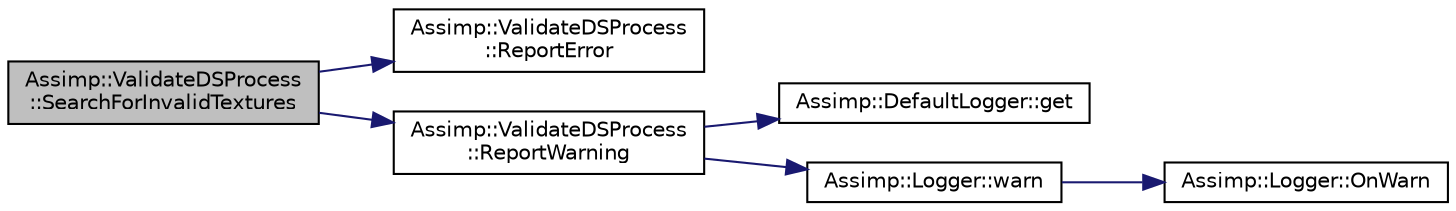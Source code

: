 digraph "Assimp::ValidateDSProcess::SearchForInvalidTextures"
{
  edge [fontname="Helvetica",fontsize="10",labelfontname="Helvetica",labelfontsize="10"];
  node [fontname="Helvetica",fontsize="10",shape=record];
  rankdir="LR";
  Node1 [label="Assimp::ValidateDSProcess\l::SearchForInvalidTextures",height=0.2,width=0.4,color="black", fillcolor="grey75", style="filled", fontcolor="black"];
  Node1 -> Node2 [color="midnightblue",fontsize="10",style="solid"];
  Node2 [label="Assimp::ValidateDSProcess\l::ReportError",height=0.2,width=0.4,color="black", fillcolor="white", style="filled",URL="$class_assimp_1_1_validate_d_s_process.html#a6efb18bf509d75da51f811a280e9c392"];
  Node1 -> Node3 [color="midnightblue",fontsize="10",style="solid"];
  Node3 [label="Assimp::ValidateDSProcess\l::ReportWarning",height=0.2,width=0.4,color="black", fillcolor="white", style="filled",URL="$class_assimp_1_1_validate_d_s_process.html#a8e65937485a42c3f0613ecb8d0e0b238"];
  Node3 -> Node4 [color="midnightblue",fontsize="10",style="solid"];
  Node4 [label="Assimp::DefaultLogger::get",height=0.2,width=0.4,color="black", fillcolor="white", style="filled",URL="$class_assimp_1_1_default_logger.html#a093cac26b06553ac774f84769cb0d691",tooltip="Getter for singleton instance. "];
  Node3 -> Node5 [color="midnightblue",fontsize="10",style="solid"];
  Node5 [label="Assimp::Logger::warn",height=0.2,width=0.4,color="black", fillcolor="white", style="filled",URL="$class_assimp_1_1_logger.html#a32bc5ee4b23df13551b83b925907f1b1",tooltip="Writes a warning message. "];
  Node5 -> Node6 [color="midnightblue",fontsize="10",style="solid"];
  Node6 [label="Assimp::Logger::OnWarn",height=0.2,width=0.4,color="black", fillcolor="white", style="filled",URL="$class_assimp_1_1_logger.html#ab8066978dd37992f711d75d49cf4607b",tooltip="Called as a request to write a specific warn message. "];
}
